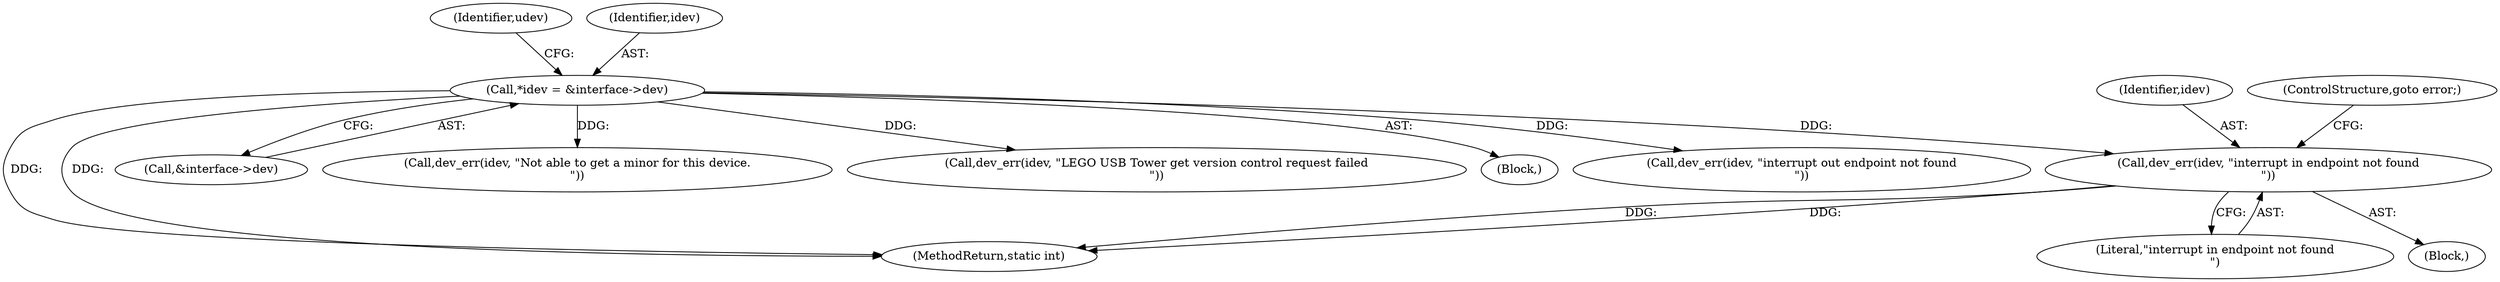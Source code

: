 digraph "0_linux_2fae9e5a7babada041e2e161699ade2447a01989@pointer" {
"1000301" [label="(Call,dev_err(idev, \"interrupt in endpoint not found\n\"))"];
"1000111" [label="(Call,*idev = &interface->dev)"];
"1000312" [label="(Call,dev_err(idev, \"interrupt out endpoint not found\n\"))"];
"1000300" [label="(Block,)"];
"1000301" [label="(Call,dev_err(idev, \"interrupt in endpoint not found\n\"))"];
"1000505" [label="(MethodReturn,static int)"];
"1000113" [label="(Call,&interface->dev)"];
"1000119" [label="(Identifier,udev)"];
"1000468" [label="(Call,dev_err(idev, \"Not able to get a minor for this device.\n\"))"];
"1000302" [label="(Identifier,idev)"];
"1000433" [label="(Call,dev_err(idev, \"LEGO USB Tower get version control request failed\n\"))"];
"1000303" [label="(Literal,\"interrupt in endpoint not found\n\")"];
"1000304" [label="(ControlStructure,goto error;)"];
"1000111" [label="(Call,*idev = &interface->dev)"];
"1000109" [label="(Block,)"];
"1000112" [label="(Identifier,idev)"];
"1000301" -> "1000300"  [label="AST: "];
"1000301" -> "1000303"  [label="CFG: "];
"1000302" -> "1000301"  [label="AST: "];
"1000303" -> "1000301"  [label="AST: "];
"1000304" -> "1000301"  [label="CFG: "];
"1000301" -> "1000505"  [label="DDG: "];
"1000301" -> "1000505"  [label="DDG: "];
"1000111" -> "1000301"  [label="DDG: "];
"1000111" -> "1000109"  [label="AST: "];
"1000111" -> "1000113"  [label="CFG: "];
"1000112" -> "1000111"  [label="AST: "];
"1000113" -> "1000111"  [label="AST: "];
"1000119" -> "1000111"  [label="CFG: "];
"1000111" -> "1000505"  [label="DDG: "];
"1000111" -> "1000505"  [label="DDG: "];
"1000111" -> "1000312"  [label="DDG: "];
"1000111" -> "1000433"  [label="DDG: "];
"1000111" -> "1000468"  [label="DDG: "];
}
